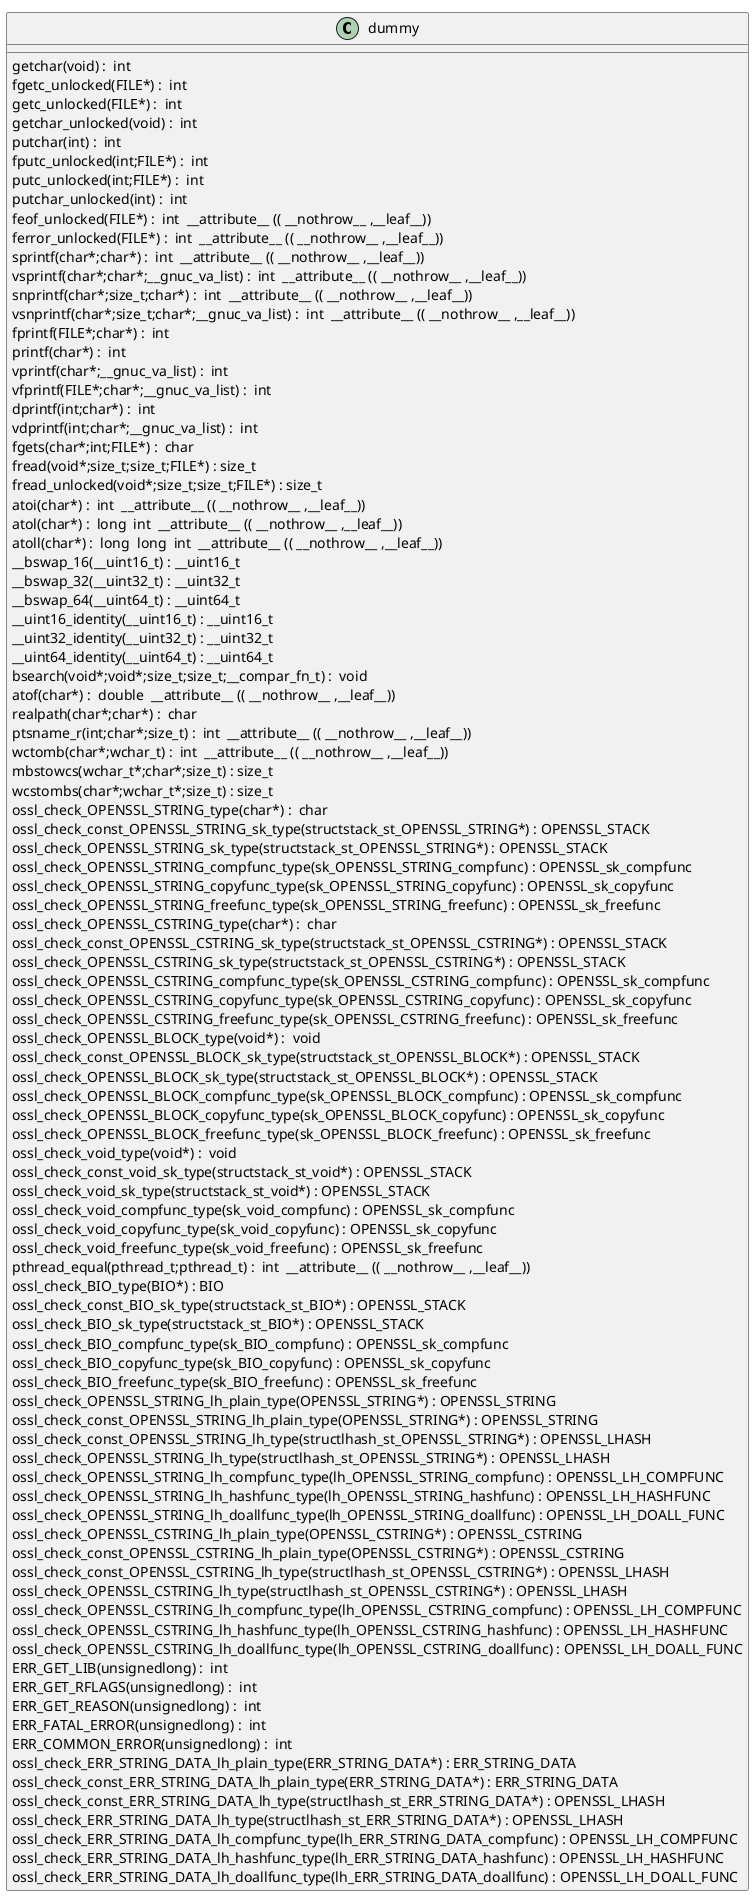 @startuml
!pragma layout smetana
class dummy {
getchar(void) :  int  [[[./../.././qc/crypto/time.c.html#931]]]
fgetc_unlocked(FILE*) :  int  [[[./../.././qc/crypto/time.c.html#940]]]
getc_unlocked(FILE*) :  int  [[[./../.././qc/crypto/time.c.html#950]]]
getchar_unlocked(void) :  int  [[[./../.././qc/crypto/time.c.html#957]]]
putchar(int) :  int  [[[./../.././qc/crypto/time.c.html#966]]]
fputc_unlocked(int;FILE*) :  int  [[[./../.././qc/crypto/time.c.html#975]]]
putc_unlocked(int;FILE*) :  int  [[[./../.././qc/crypto/time.c.html#985]]]
putchar_unlocked(int) :  int  [[[./../.././qc/crypto/time.c.html#992]]]
feof_unlocked(FILE*) :  int  __attribute__ (( __nothrow__ ,__leaf__)) [[[./../.././qc/crypto/time.c.html#998]]]
ferror_unlocked(FILE*) :  int  __attribute__ (( __nothrow__ ,__leaf__)) [[[./../.././qc/crypto/time.c.html#1005]]]
sprintf(char*;char*) :  int  __attribute__ (( __nothrow__ ,__leaf__)) [[[./../.././qc/crypto/time.c.html#1024]]]
vsprintf(char*;char*;__gnuc_va_list) :  int  __attribute__ (( __nothrow__ ,__leaf__)) [[[./../.././qc/crypto/time.c.html#1037]]]
snprintf(char*;size_t;char*) :  int  __attribute__ (( __nothrow__ ,__leaf__)) [[[./../.././qc/crypto/time.c.html#1056]]]
vsnprintf(char*;size_t;char*;__gnuc_va_list) :  int  __attribute__ (( __nothrow__ ,__leaf__)) [[[./../.././qc/crypto/time.c.html#1070]]]
fprintf(FILE*;char*) :  int  [[[./../.././qc/crypto/time.c.html#1091]]]
printf(char*) :  int  [[[./../.././qc/crypto/time.c.html#1098]]]
vprintf(char*;__gnuc_va_list) :  int  [[[./../.././qc/crypto/time.c.html#1110]]]
vfprintf(FILE*;char*;__gnuc_va_list) :  int  [[[./../.././qc/crypto/time.c.html#1120]]]
dprintf(int;char*) :  int  [[[./../.././qc/crypto/time.c.html#1135]]]
vdprintf(int;char*;__gnuc_va_list) :  int  [[[./../.././qc/crypto/time.c.html#1146]]]
fgets(char*;int;FILE*) :  char  [[[./../.././qc/crypto/time.c.html#1165]]]
fread(void*;size_t;size_t;FILE*) : size_t [[[./../.././qc/crypto/time.c.html#1191]]]
fread_unlocked(void*;size_t;size_t;FILE*) : size_t [[[./../.././qc/crypto/time.c.html#1218]]]
atoi(char*) :  int  __attribute__ (( __nothrow__ ,__leaf__)) [[[./../.././qc/crypto/time.c.html#1378]]]
atol(char*) :  long  int  __attribute__ (( __nothrow__ ,__leaf__)) [[[./../.././qc/crypto/time.c.html#1383]]]
atoll(char*) :  long  long  int  __attribute__ (( __nothrow__ ,__leaf__)) [[[./../.././qc/crypto/time.c.html#1390]]]
__bswap_16(__uint16_t) : __uint16_t [[[./../.././qc/crypto/time.c.html#1537]]]
__bswap_32(__uint32_t) : __uint32_t [[[./../.././qc/crypto/time.c.html#1552]]]
__bswap_64(__uint64_t) : __uint64_t [[[./../.././qc/crypto/time.c.html#1562]]]
__uint16_identity(__uint16_t) : __uint16_t [[[./../.././qc/crypto/time.c.html#1574]]]
__uint32_identity(__uint32_t) : __uint32_t [[[./../.././qc/crypto/time.c.html#1580]]]
__uint64_identity(__uint64_t) : __uint64_t [[[./../.././qc/crypto/time.c.html#1586]]]
bsearch(void*;void*;size_t;size_t;__compar_fn_t) :  void  [[[./../.././qc/crypto/time.c.html#2254]]]
atof(char*) :  double  __attribute__ (( __nothrow__ ,__leaf__)) [[[./../.././qc/crypto/time.c.html#1]]]
realpath(char*;char*) :  char  [[[./../.././qc/crypto/time.c.html#1]]]
ptsname_r(int;char*;size_t) :  int  __attribute__ (( __nothrow__ ,__leaf__)) [[[./../.././qc/crypto/time.c.html#1]]]
wctomb(char*;wchar_t) :  int  __attribute__ (( __nothrow__ ,__leaf__)) [[[./../.././qc/crypto/time.c.html#1]]]
mbstowcs(wchar_t*;char*;size_t) : size_t [[[./../.././qc/crypto/time.c.html#1]]]
wcstombs(char*;wchar_t*;size_t) : size_t [[[./../.././qc/crypto/time.c.html#1]]]
ossl_check_OPENSSL_STRING_type(char*) :  char  [[[./../.././qc/crypto/time.c.html#1]]]
ossl_check_const_OPENSSL_STRING_sk_type(structstack_st_OPENSSL_STRING*) : OPENSSL_STACK [[[./../.././qc/crypto/time.c.html#1]]]
ossl_check_OPENSSL_STRING_sk_type(structstack_st_OPENSSL_STRING*) : OPENSSL_STACK [[[./../.././qc/crypto/time.c.html#1]]]
ossl_check_OPENSSL_STRING_compfunc_type(sk_OPENSSL_STRING_compfunc) : OPENSSL_sk_compfunc [[[./../.././qc/crypto/time.c.html#1]]]
ossl_check_OPENSSL_STRING_copyfunc_type(sk_OPENSSL_STRING_copyfunc) : OPENSSL_sk_copyfunc [[[./../.././qc/crypto/time.c.html#1]]]
ossl_check_OPENSSL_STRING_freefunc_type(sk_OPENSSL_STRING_freefunc) : OPENSSL_sk_freefunc [[[./../.././qc/crypto/time.c.html#1]]]
ossl_check_OPENSSL_CSTRING_type(char*) :  char  [[[./../.././qc/crypto/time.c.html#1]]]
ossl_check_const_OPENSSL_CSTRING_sk_type(structstack_st_OPENSSL_CSTRING*) : OPENSSL_STACK [[[./../.././qc/crypto/time.c.html#1]]]
ossl_check_OPENSSL_CSTRING_sk_type(structstack_st_OPENSSL_CSTRING*) : OPENSSL_STACK [[[./../.././qc/crypto/time.c.html#1]]]
ossl_check_OPENSSL_CSTRING_compfunc_type(sk_OPENSSL_CSTRING_compfunc) : OPENSSL_sk_compfunc [[[./../.././qc/crypto/time.c.html#1]]]
ossl_check_OPENSSL_CSTRING_copyfunc_type(sk_OPENSSL_CSTRING_copyfunc) : OPENSSL_sk_copyfunc [[[./../.././qc/crypto/time.c.html#1]]]
ossl_check_OPENSSL_CSTRING_freefunc_type(sk_OPENSSL_CSTRING_freefunc) : OPENSSL_sk_freefunc [[[./../.././qc/crypto/time.c.html#1]]]
ossl_check_OPENSSL_BLOCK_type(void*) :  void  [[[./../.././qc/crypto/time.c.html#1]]]
ossl_check_const_OPENSSL_BLOCK_sk_type(structstack_st_OPENSSL_BLOCK*) : OPENSSL_STACK [[[./../.././qc/crypto/time.c.html#1]]]
ossl_check_OPENSSL_BLOCK_sk_type(structstack_st_OPENSSL_BLOCK*) : OPENSSL_STACK [[[./../.././qc/crypto/time.c.html#1]]]
ossl_check_OPENSSL_BLOCK_compfunc_type(sk_OPENSSL_BLOCK_compfunc) : OPENSSL_sk_compfunc [[[./../.././qc/crypto/time.c.html#1]]]
ossl_check_OPENSSL_BLOCK_copyfunc_type(sk_OPENSSL_BLOCK_copyfunc) : OPENSSL_sk_copyfunc [[[./../.././qc/crypto/time.c.html#1]]]
ossl_check_OPENSSL_BLOCK_freefunc_type(sk_OPENSSL_BLOCK_freefunc) : OPENSSL_sk_freefunc [[[./../.././qc/crypto/time.c.html#1]]]
ossl_check_void_type(void*) :  void  [[[./../.././qc/crypto/time.c.html#1]]]
ossl_check_const_void_sk_type(structstack_st_void*) : OPENSSL_STACK [[[./../.././qc/crypto/time.c.html#1]]]
ossl_check_void_sk_type(structstack_st_void*) : OPENSSL_STACK [[[./../.././qc/crypto/time.c.html#1]]]
ossl_check_void_compfunc_type(sk_void_compfunc) : OPENSSL_sk_compfunc [[[./../.././qc/crypto/time.c.html#1]]]
ossl_check_void_copyfunc_type(sk_void_copyfunc) : OPENSSL_sk_copyfunc [[[./../.././qc/crypto/time.c.html#1]]]
ossl_check_void_freefunc_type(sk_void_freefunc) : OPENSSL_sk_freefunc [[[./../.././qc/crypto/time.c.html#1]]]
pthread_equal(pthread_t;pthread_t) :  int  __attribute__ (( __nothrow__ ,__leaf__)) [[[./../.././qc/crypto/time.c.html#1]]]
ossl_check_BIO_type(BIO*) : BIO [[[./../.././qc/crypto/time.c.html#1]]]
ossl_check_const_BIO_sk_type(structstack_st_BIO*) : OPENSSL_STACK [[[./../.././qc/crypto/time.c.html#1]]]
ossl_check_BIO_sk_type(structstack_st_BIO*) : OPENSSL_STACK [[[./../.././qc/crypto/time.c.html#1]]]
ossl_check_BIO_compfunc_type(sk_BIO_compfunc) : OPENSSL_sk_compfunc [[[./../.././qc/crypto/time.c.html#1]]]
ossl_check_BIO_copyfunc_type(sk_BIO_copyfunc) : OPENSSL_sk_copyfunc [[[./../.././qc/crypto/time.c.html#1]]]
ossl_check_BIO_freefunc_type(sk_BIO_freefunc) : OPENSSL_sk_freefunc [[[./../.././qc/crypto/time.c.html#1]]]
ossl_check_OPENSSL_STRING_lh_plain_type(OPENSSL_STRING*) : OPENSSL_STRING [[[./../.././qc/crypto/time.c.html#1]]]
ossl_check_const_OPENSSL_STRING_lh_plain_type(OPENSSL_STRING*) : OPENSSL_STRING [[[./../.././qc/crypto/time.c.html#1]]]
ossl_check_const_OPENSSL_STRING_lh_type(structlhash_st_OPENSSL_STRING*) : OPENSSL_LHASH [[[./../.././qc/crypto/time.c.html#1]]]
ossl_check_OPENSSL_STRING_lh_type(structlhash_st_OPENSSL_STRING*) : OPENSSL_LHASH [[[./../.././qc/crypto/time.c.html#1]]]
ossl_check_OPENSSL_STRING_lh_compfunc_type(lh_OPENSSL_STRING_compfunc) : OPENSSL_LH_COMPFUNC [[[./../.././qc/crypto/time.c.html#1]]]
ossl_check_OPENSSL_STRING_lh_hashfunc_type(lh_OPENSSL_STRING_hashfunc) : OPENSSL_LH_HASHFUNC [[[./../.././qc/crypto/time.c.html#1]]]
ossl_check_OPENSSL_STRING_lh_doallfunc_type(lh_OPENSSL_STRING_doallfunc) : OPENSSL_LH_DOALL_FUNC [[[./../.././qc/crypto/time.c.html#1]]]
ossl_check_OPENSSL_CSTRING_lh_plain_type(OPENSSL_CSTRING*) : OPENSSL_CSTRING [[[./../.././qc/crypto/time.c.html#1]]]
ossl_check_const_OPENSSL_CSTRING_lh_plain_type(OPENSSL_CSTRING*) : OPENSSL_CSTRING [[[./../.././qc/crypto/time.c.html#1]]]
ossl_check_const_OPENSSL_CSTRING_lh_type(structlhash_st_OPENSSL_CSTRING*) : OPENSSL_LHASH [[[./../.././qc/crypto/time.c.html#1]]]
ossl_check_OPENSSL_CSTRING_lh_type(structlhash_st_OPENSSL_CSTRING*) : OPENSSL_LHASH [[[./../.././qc/crypto/time.c.html#1]]]
ossl_check_OPENSSL_CSTRING_lh_compfunc_type(lh_OPENSSL_CSTRING_compfunc) : OPENSSL_LH_COMPFUNC [[[./../.././qc/crypto/time.c.html#1]]]
ossl_check_OPENSSL_CSTRING_lh_hashfunc_type(lh_OPENSSL_CSTRING_hashfunc) : OPENSSL_LH_HASHFUNC [[[./../.././qc/crypto/time.c.html#1]]]
ossl_check_OPENSSL_CSTRING_lh_doallfunc_type(lh_OPENSSL_CSTRING_doallfunc) : OPENSSL_LH_DOALL_FUNC [[[./../.././qc/crypto/time.c.html#1]]]
ERR_GET_LIB(unsignedlong) :  int  [[[./../.././qc/crypto/time.c.html#1]]]
ERR_GET_RFLAGS(unsignedlong) :  int  [[[./../.././qc/crypto/time.c.html#1]]]
ERR_GET_REASON(unsignedlong) :  int  [[[./../.././qc/crypto/time.c.html#1]]]
ERR_FATAL_ERROR(unsignedlong) :  int  [[[./../.././qc/crypto/time.c.html#1]]]
ERR_COMMON_ERROR(unsignedlong) :  int  [[[./../.././qc/crypto/time.c.html#1]]]
ossl_check_ERR_STRING_DATA_lh_plain_type(ERR_STRING_DATA*) : ERR_STRING_DATA [[[./../.././qc/crypto/time.c.html#1]]]
ossl_check_const_ERR_STRING_DATA_lh_plain_type(ERR_STRING_DATA*) : ERR_STRING_DATA [[[./../.././qc/crypto/time.c.html#1]]]
ossl_check_const_ERR_STRING_DATA_lh_type(structlhash_st_ERR_STRING_DATA*) : OPENSSL_LHASH [[[./../.././qc/crypto/time.c.html#1]]]
ossl_check_ERR_STRING_DATA_lh_type(structlhash_st_ERR_STRING_DATA*) : OPENSSL_LHASH [[[./../.././qc/crypto/time.c.html#1]]]
ossl_check_ERR_STRING_DATA_lh_compfunc_type(lh_ERR_STRING_DATA_compfunc) : OPENSSL_LH_COMPFUNC [[[./../.././qc/crypto/time.c.html#1]]]
ossl_check_ERR_STRING_DATA_lh_hashfunc_type(lh_ERR_STRING_DATA_hashfunc) : OPENSSL_LH_HASHFUNC [[[./../.././qc/crypto/time.c.html#1]]]
ossl_check_ERR_STRING_DATA_lh_doallfunc_type(lh_ERR_STRING_DATA_doallfunc) : OPENSSL_LH_DOALL_FUNC [[[./../.././qc/crypto/time.c.html#1]]]
} 
@enduml
